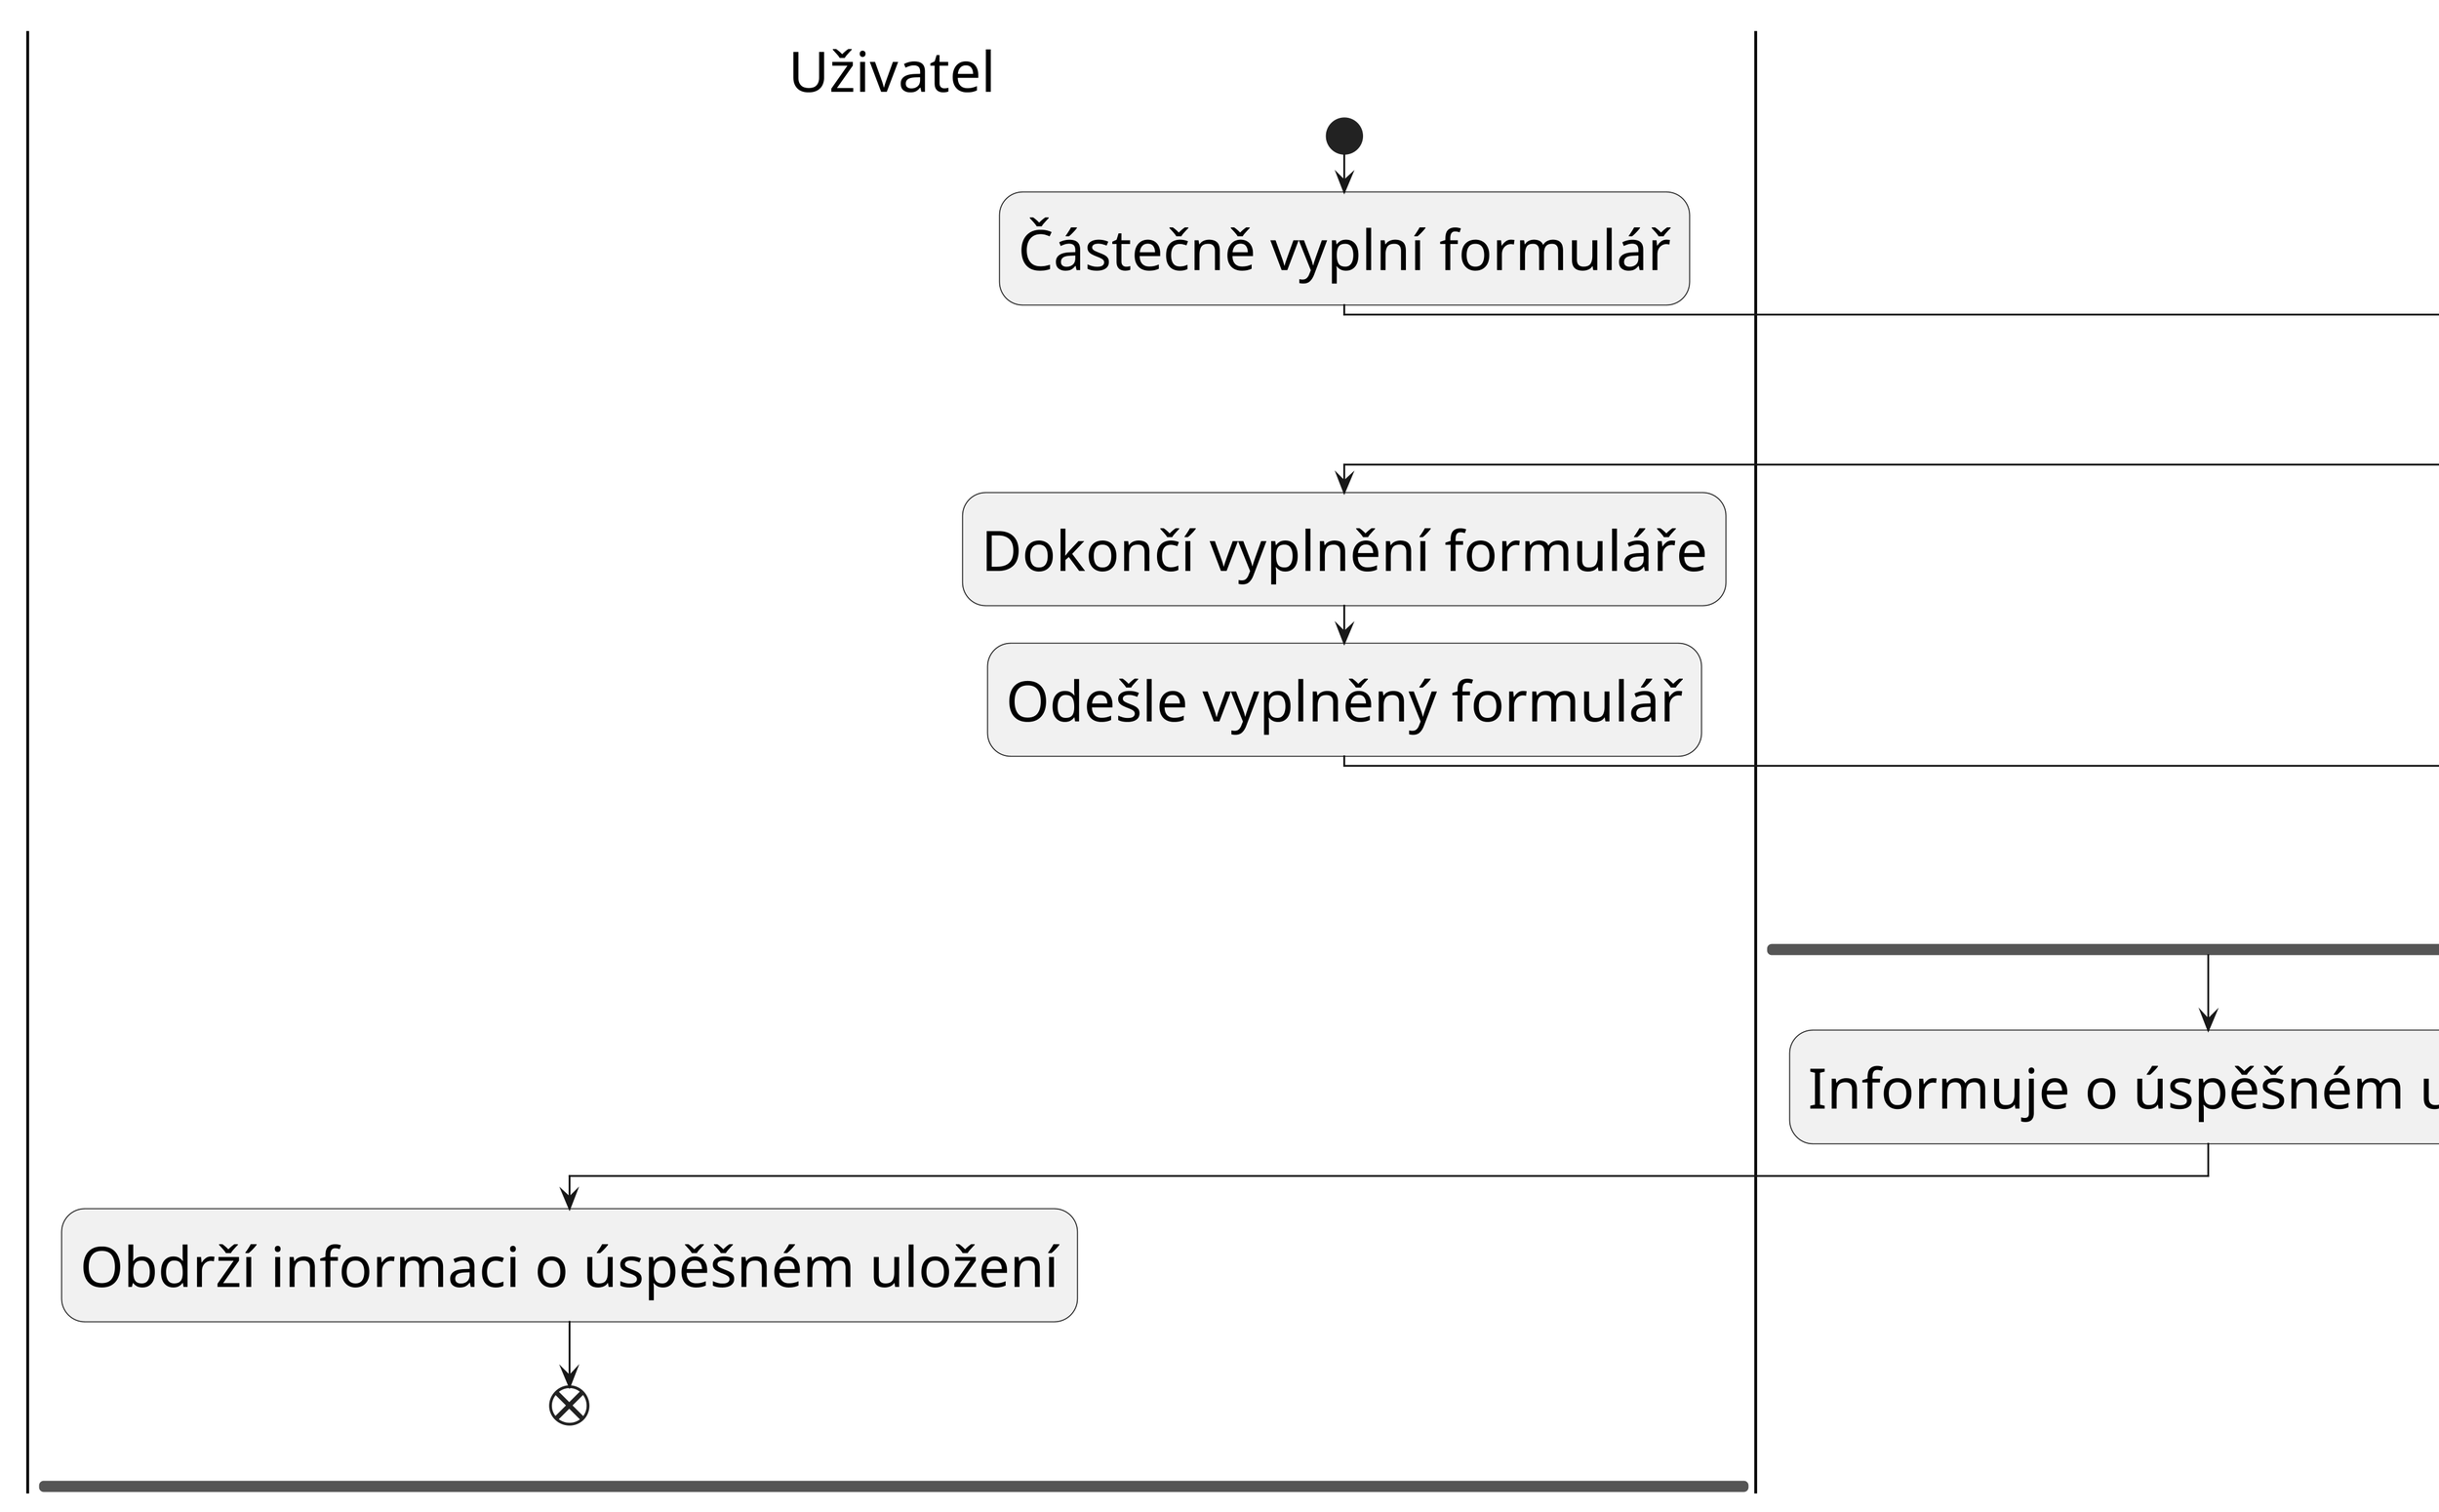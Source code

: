 @startuml
skinparam dpi 300
skinparam defaultFontSize 30

|Uživatel|
|Správa formuláře|
|Správa nedokončených vyplnění|

|Uživatel|
start

:Částečně vyplní formulář;
|Správa formuláře|
:Uloží částečně vyplněný formulář;
|Uživatel|
:Dokončí vyplnění formuláře;
:Odešle vyplněný formulář;
|Správa formuláře|
:Uloží vyplněný formulář;
fork
    :Informuje o úspěšném uložení;
    |Uživatel|
    :Obdrží informaci o úspěšném uložení;
    end
fork again
    |Správa formuláře|
    :Informuje o úspěšném uložení;
    |Správa nedokončených vyplnění|
    :Smaže částečne vyplněný formulář pro daný formulář\n
    vlastněný uživatelem;
    end

@enduml